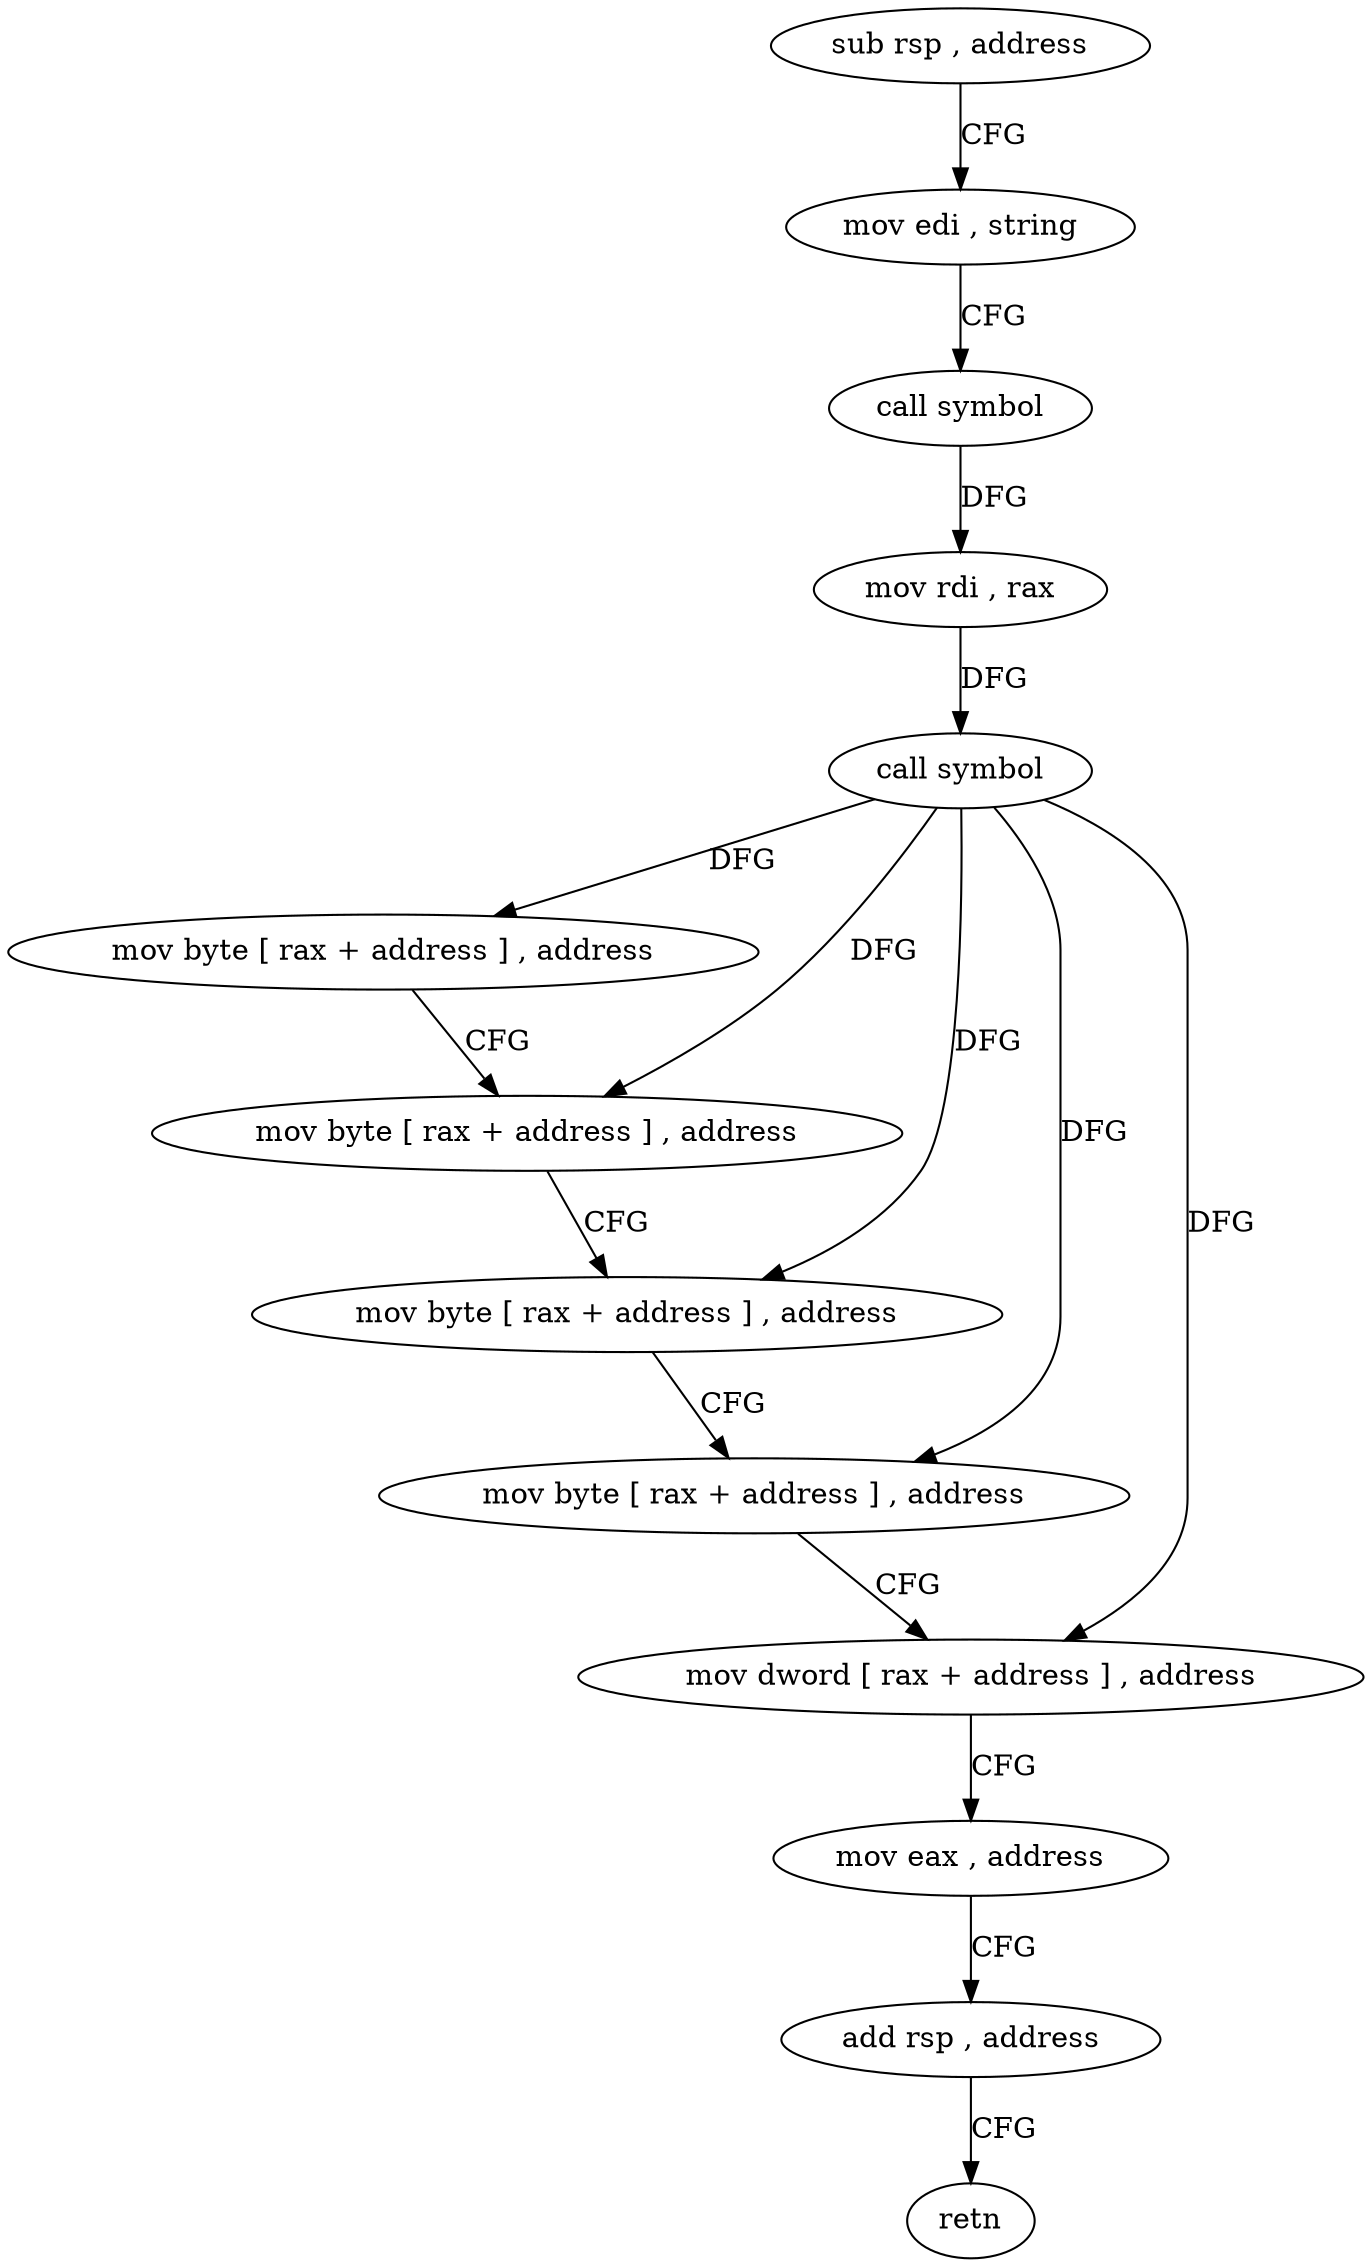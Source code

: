 digraph "func" {
"4255074" [label = "sub rsp , address" ]
"4255078" [label = "mov edi , string" ]
"4255083" [label = "call symbol" ]
"4255088" [label = "mov rdi , rax" ]
"4255091" [label = "call symbol" ]
"4255096" [label = "mov byte [ rax + address ] , address" ]
"4255100" [label = "mov byte [ rax + address ] , address" ]
"4255104" [label = "mov byte [ rax + address ] , address" ]
"4255108" [label = "mov byte [ rax + address ] , address" ]
"4255112" [label = "mov dword [ rax + address ] , address" ]
"4255119" [label = "mov eax , address" ]
"4255124" [label = "add rsp , address" ]
"4255128" [label = "retn" ]
"4255074" -> "4255078" [ label = "CFG" ]
"4255078" -> "4255083" [ label = "CFG" ]
"4255083" -> "4255088" [ label = "DFG" ]
"4255088" -> "4255091" [ label = "DFG" ]
"4255091" -> "4255096" [ label = "DFG" ]
"4255091" -> "4255100" [ label = "DFG" ]
"4255091" -> "4255104" [ label = "DFG" ]
"4255091" -> "4255108" [ label = "DFG" ]
"4255091" -> "4255112" [ label = "DFG" ]
"4255096" -> "4255100" [ label = "CFG" ]
"4255100" -> "4255104" [ label = "CFG" ]
"4255104" -> "4255108" [ label = "CFG" ]
"4255108" -> "4255112" [ label = "CFG" ]
"4255112" -> "4255119" [ label = "CFG" ]
"4255119" -> "4255124" [ label = "CFG" ]
"4255124" -> "4255128" [ label = "CFG" ]
}
